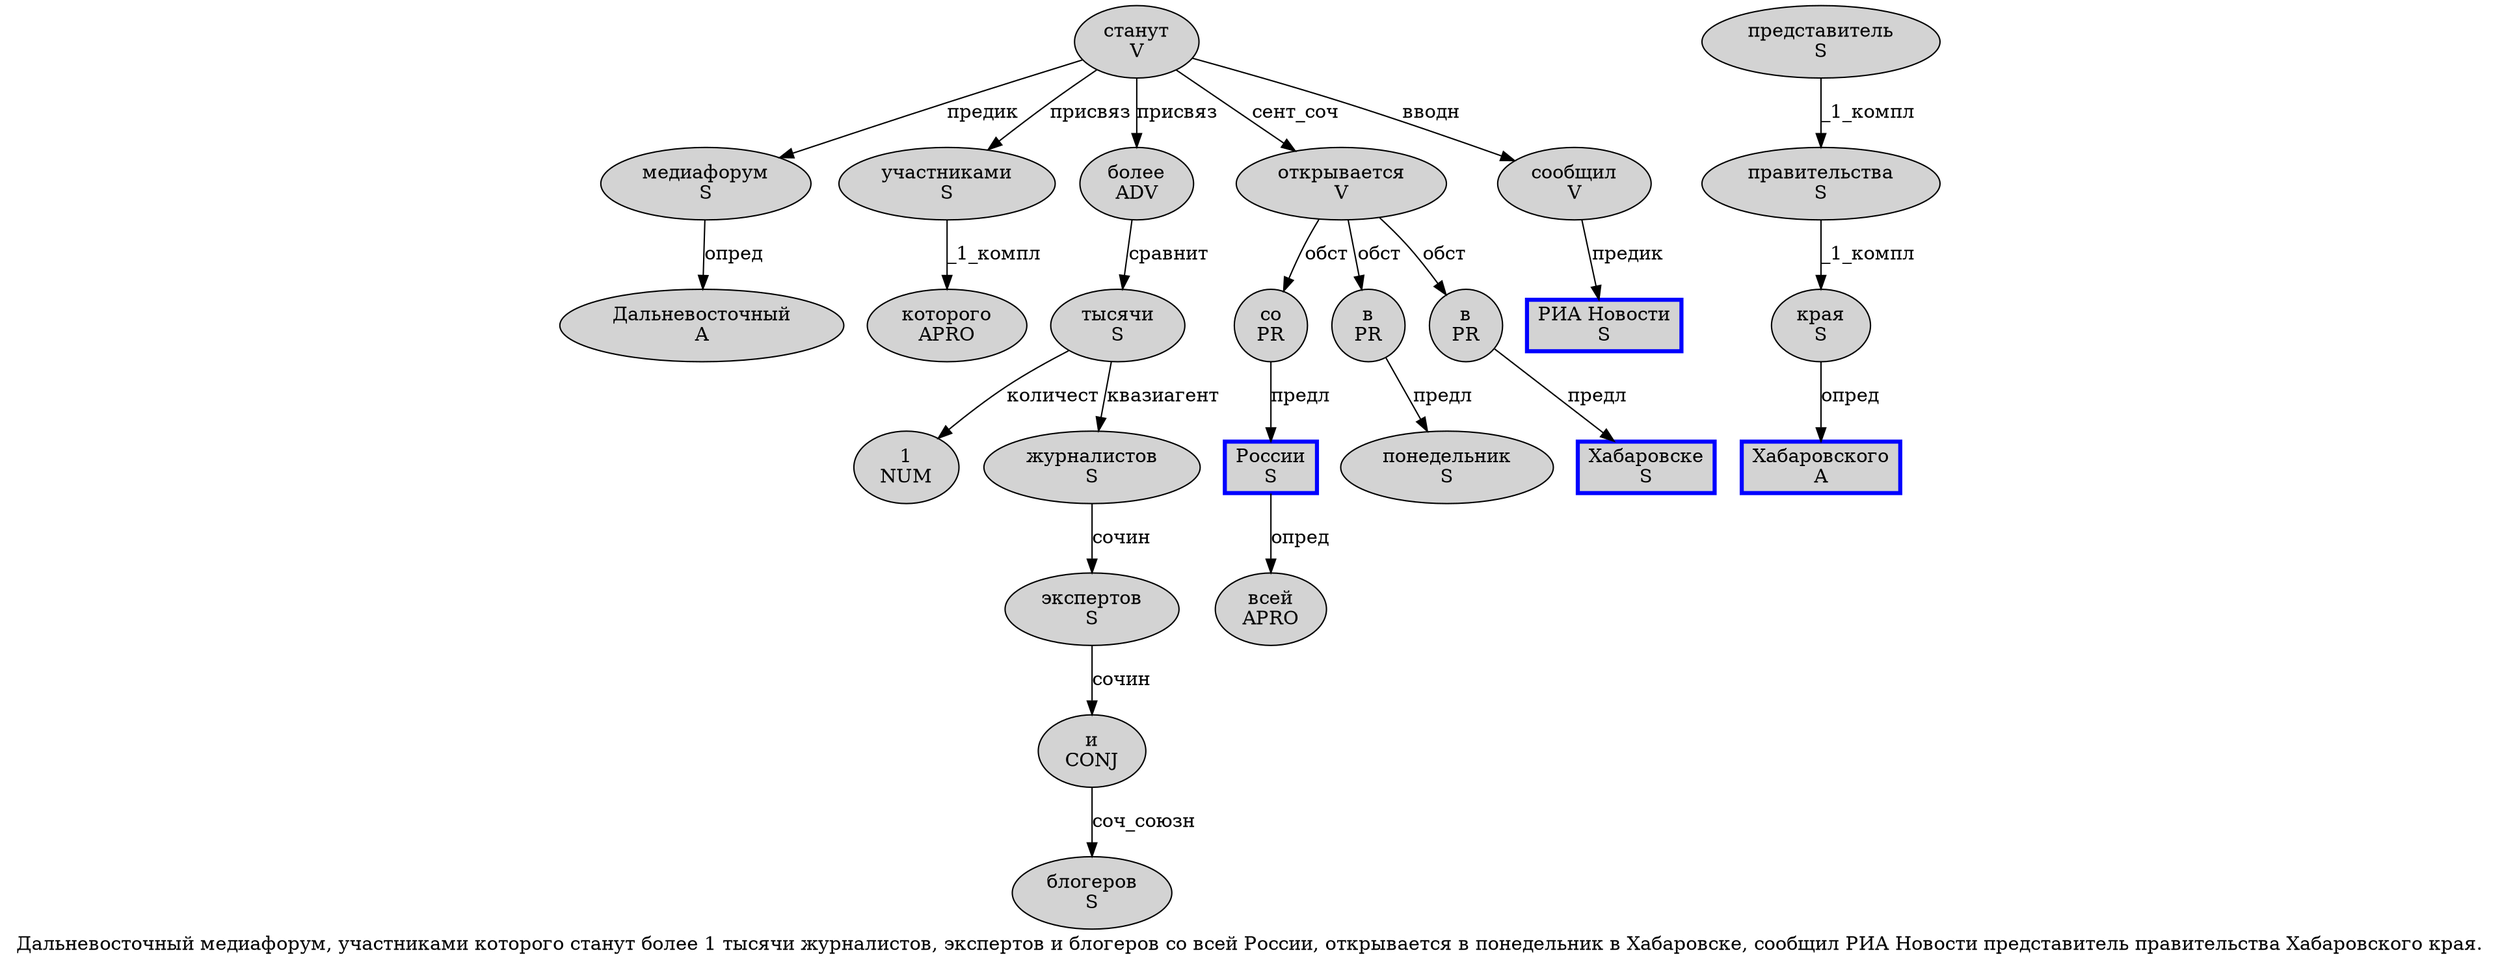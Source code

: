 digraph SENTENCE_319 {
	graph [label="Дальневосточный медиафорум, участниками которого станут более 1 тысячи журналистов, экспертов и блогеров со всей России, открывается в понедельник в Хабаровске, сообщил РИА Новости представитель правительства Хабаровского края."]
	node [style=filled]
		0 [label="Дальневосточный
A" color="" fillcolor=lightgray penwidth=1 shape=ellipse]
		1 [label="медиафорум
S" color="" fillcolor=lightgray penwidth=1 shape=ellipse]
		3 [label="участниками
S" color="" fillcolor=lightgray penwidth=1 shape=ellipse]
		4 [label="которого
APRO" color="" fillcolor=lightgray penwidth=1 shape=ellipse]
		5 [label="станут
V" color="" fillcolor=lightgray penwidth=1 shape=ellipse]
		6 [label="более
ADV" color="" fillcolor=lightgray penwidth=1 shape=ellipse]
		7 [label="1
NUM" color="" fillcolor=lightgray penwidth=1 shape=ellipse]
		8 [label="тысячи
S" color="" fillcolor=lightgray penwidth=1 shape=ellipse]
		9 [label="журналистов
S" color="" fillcolor=lightgray penwidth=1 shape=ellipse]
		11 [label="экспертов
S" color="" fillcolor=lightgray penwidth=1 shape=ellipse]
		12 [label="и
CONJ" color="" fillcolor=lightgray penwidth=1 shape=ellipse]
		13 [label="блогеров
S" color="" fillcolor=lightgray penwidth=1 shape=ellipse]
		14 [label="со
PR" color="" fillcolor=lightgray penwidth=1 shape=ellipse]
		15 [label="всей
APRO" color="" fillcolor=lightgray penwidth=1 shape=ellipse]
		16 [label="России
S" color=blue fillcolor=lightgray penwidth=3 shape=box]
		18 [label="открывается
V" color="" fillcolor=lightgray penwidth=1 shape=ellipse]
		19 [label="в
PR" color="" fillcolor=lightgray penwidth=1 shape=ellipse]
		20 [label="понедельник
S" color="" fillcolor=lightgray penwidth=1 shape=ellipse]
		21 [label="в
PR" color="" fillcolor=lightgray penwidth=1 shape=ellipse]
		22 [label="Хабаровске
S" color=blue fillcolor=lightgray penwidth=3 shape=box]
		24 [label="сообщил
V" color="" fillcolor=lightgray penwidth=1 shape=ellipse]
		25 [label="РИА Новости
S" color=blue fillcolor=lightgray penwidth=3 shape=box]
		26 [label="представитель
S" color="" fillcolor=lightgray penwidth=1 shape=ellipse]
		27 [label="правительства
S" color="" fillcolor=lightgray penwidth=1 shape=ellipse]
		28 [label="Хабаровского
A" color=blue fillcolor=lightgray penwidth=3 shape=box]
		29 [label="края
S" color="" fillcolor=lightgray penwidth=1 shape=ellipse]
			11 -> 12 [label="сочин"]
			14 -> 16 [label="предл"]
			9 -> 11 [label="сочин"]
			8 -> 7 [label="количест"]
			8 -> 9 [label="квазиагент"]
			12 -> 13 [label="соч_союзн"]
			27 -> 29 [label="_1_компл"]
			1 -> 0 [label="опред"]
			21 -> 22 [label="предл"]
			19 -> 20 [label="предл"]
			29 -> 28 [label="опред"]
			5 -> 1 [label="предик"]
			5 -> 3 [label="присвяз"]
			5 -> 6 [label="присвяз"]
			5 -> 18 [label="сент_соч"]
			5 -> 24 [label="вводн"]
			6 -> 8 [label="сравнит"]
			16 -> 15 [label="опред"]
			24 -> 25 [label="предик"]
			3 -> 4 [label="_1_компл"]
			26 -> 27 [label="_1_компл"]
			18 -> 14 [label="обст"]
			18 -> 19 [label="обст"]
			18 -> 21 [label="обст"]
}
